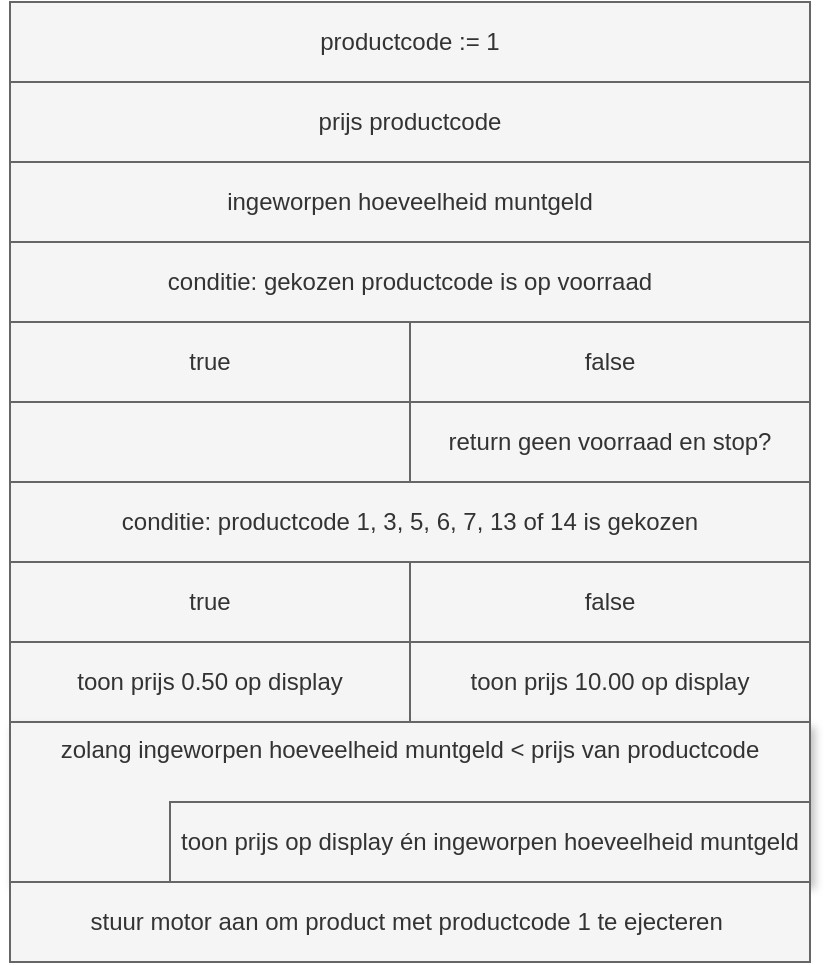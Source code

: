 <mxfile>
    <diagram id="m-ike1EShNYWh1237DYI" name="Page-1">
        <mxGraphModel dx="707" dy="779" grid="1" gridSize="10" guides="1" tooltips="1" connect="1" arrows="1" fold="1" page="1" pageScale="1" pageWidth="850" pageHeight="1100" math="0" shadow="0">
            <root>
                <mxCell id="0"/>
                <mxCell id="1" parent="0"/>
                <mxCell id="20" value="productcode := 1" style="html=1;shadow=0;whiteSpace=wrap;labelPosition=center;verticalLabelPosition=middle;align=center;verticalAlign=middle;fillColor=#f5f5f5;fontColor=#333333;strokeColor=#666666;" vertex="1" parent="1">
                    <mxGeometry x="80" y="80" width="400" height="40" as="geometry"/>
                </mxCell>
                <mxCell id="21" value="conditie: productcode 1, 3, 5, 6, 7, 13 of 14 is gekozen" style="html=1;shadow=0;whiteSpace=wrap;labelPosition=center;verticalLabelPosition=middle;align=center;verticalAlign=middle;fillColor=#f5f5f5;fontColor=#333333;strokeColor=#666666;" vertex="1" parent="1">
                    <mxGeometry x="80" y="320" width="400" height="40" as="geometry"/>
                </mxCell>
                <mxCell id="22" value="toon prijs 10.00 op display" style="whiteSpace=wrap;html=1;shadow=0;fillColor=#f5f5f5;fontColor=#333333;strokeColor=#666666;" vertex="1" parent="1">
                    <mxGeometry x="280" y="400" width="200" height="40" as="geometry"/>
                </mxCell>
                <mxCell id="23" value="toon prijs 0.50 op display" style="whiteSpace=wrap;html=1;shadow=0;fillColor=#f5f5f5;fontColor=#333333;strokeColor=#666666;" vertex="1" parent="1">
                    <mxGeometry x="80" y="400" width="200" height="40" as="geometry"/>
                </mxCell>
                <mxCell id="24" value="false" style="whiteSpace=wrap;html=1;shadow=0;fillColor=#f5f5f5;fontColor=#333333;strokeColor=#666666;" vertex="1" parent="1">
                    <mxGeometry x="280" y="360" width="200" height="40" as="geometry"/>
                </mxCell>
                <mxCell id="25" value="true" style="whiteSpace=wrap;html=1;shadow=0;fillColor=#f5f5f5;fontColor=#333333;strokeColor=#666666;" vertex="1" parent="1">
                    <mxGeometry x="80" y="360" width="200" height="40" as="geometry"/>
                </mxCell>
                <mxCell id="33" value="zolang ingeworpen hoeveelheid muntgeld &amp;lt; prijs van productcode" style="html=1;shadow=1;whiteSpace=wrap;labelPosition=center;verticalLabelPosition=middle;align=center;verticalAlign=top;fillColor=#f5f5f5;fontColor=#333333;strokeColor=#666666;" vertex="1" parent="1">
                    <mxGeometry x="80" y="440" width="400" height="80" as="geometry"/>
                </mxCell>
                <mxCell id="36" value="toon prijs op display én ingeworpen hoeveelheid muntgeld" style="whiteSpace=wrap;html=1;shadow=0;fillColor=#f5f5f5;fontColor=#333333;strokeColor=#666666;" vertex="1" parent="1">
                    <mxGeometry x="160" y="480" width="320" height="40" as="geometry"/>
                </mxCell>
                <mxCell id="39" value="stuur motor aan om product met productcode 1 te ejecteren&amp;nbsp;" style="html=1;shadow=0;whiteSpace=wrap;labelPosition=center;verticalLabelPosition=middle;align=center;verticalAlign=middle;fillColor=#f5f5f5;fontColor=#333333;strokeColor=#666666;" vertex="1" parent="1">
                    <mxGeometry x="80" y="520" width="400" height="40" as="geometry"/>
                </mxCell>
                <mxCell id="40" value="prijs productcode" style="html=1;shadow=0;whiteSpace=wrap;labelPosition=center;verticalLabelPosition=middle;align=center;verticalAlign=middle;fillColor=#f5f5f5;fontColor=#333333;strokeColor=#666666;" vertex="1" parent="1">
                    <mxGeometry x="80" y="120" width="400" height="40" as="geometry"/>
                </mxCell>
                <mxCell id="41" value="ingeworpen hoeveelheid muntgeld" style="html=1;shadow=0;whiteSpace=wrap;labelPosition=center;verticalLabelPosition=middle;align=center;verticalAlign=middle;fillColor=#f5f5f5;fontColor=#333333;strokeColor=#666666;" vertex="1" parent="1">
                    <mxGeometry x="80" y="160" width="400" height="40" as="geometry"/>
                </mxCell>
                <mxCell id="42" value="conditie: gekozen productcode is op voorraad" style="html=1;shadow=0;whiteSpace=wrap;labelPosition=center;verticalLabelPosition=middle;align=center;verticalAlign=middle;fillColor=#f5f5f5;fontColor=#333333;strokeColor=#666666;" vertex="1" parent="1">
                    <mxGeometry x="80" y="200" width="400" height="40" as="geometry"/>
                </mxCell>
                <mxCell id="43" value="return geen voorraad en stop?" style="whiteSpace=wrap;html=1;shadow=0;fillColor=#f5f5f5;fontColor=#333333;strokeColor=#666666;" vertex="1" parent="1">
                    <mxGeometry x="280" y="280" width="200" height="40" as="geometry"/>
                </mxCell>
                <mxCell id="44" value="" style="whiteSpace=wrap;html=1;shadow=0;fillColor=#f5f5f5;fontColor=#333333;strokeColor=#666666;" vertex="1" parent="1">
                    <mxGeometry x="80" y="280" width="200" height="40" as="geometry"/>
                </mxCell>
                <mxCell id="45" value="false" style="whiteSpace=wrap;html=1;shadow=0;fillColor=#f5f5f5;fontColor=#333333;strokeColor=#666666;" vertex="1" parent="1">
                    <mxGeometry x="280" y="240" width="200" height="40" as="geometry"/>
                </mxCell>
                <mxCell id="46" value="true" style="whiteSpace=wrap;html=1;shadow=0;fillColor=#f5f5f5;fontColor=#333333;strokeColor=#666666;" vertex="1" parent="1">
                    <mxGeometry x="80" y="240" width="200" height="40" as="geometry"/>
                </mxCell>
            </root>
        </mxGraphModel>
    </diagram>
</mxfile>